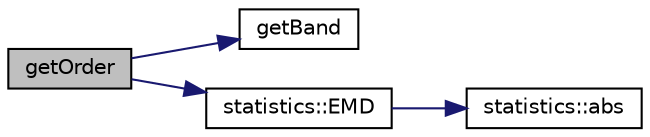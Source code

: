 digraph "getOrder"
{
  edge [fontname="Helvetica",fontsize="10",labelfontname="Helvetica",labelfontsize="10"];
  node [fontname="Helvetica",fontsize="10",shape=record];
  rankdir="LR";
  Node1 [label="getOrder",height=0.2,width=0.4,color="black", fillcolor="grey75", style="filled", fontcolor="black"];
  Node1 -> Node2 [color="midnightblue",fontsize="10",style="solid",fontname="Helvetica"];
  Node2 [label="getBand",height=0.2,width=0.4,color="black", fillcolor="white", style="filled",URL="$classhistogram_model.html#aec98aee070f96bcff5ed825729329faf"];
  Node1 -> Node3 [color="midnightblue",fontsize="10",style="solid",fontname="Helvetica"];
  Node3 [label="statistics::EMD",height=0.2,width=0.4,color="black", fillcolor="white", style="filled",URL="$classstatistics.html#a814bb435ce3a0a97b2e7a13f49685913"];
  Node3 -> Node4 [color="midnightblue",fontsize="10",style="solid",fontname="Helvetica"];
  Node4 [label="statistics::abs",height=0.2,width=0.4,color="black", fillcolor="white", style="filled",URL="$classstatistics.html#a5761fff325312cbd59d12de3e7d177fe"];
}
